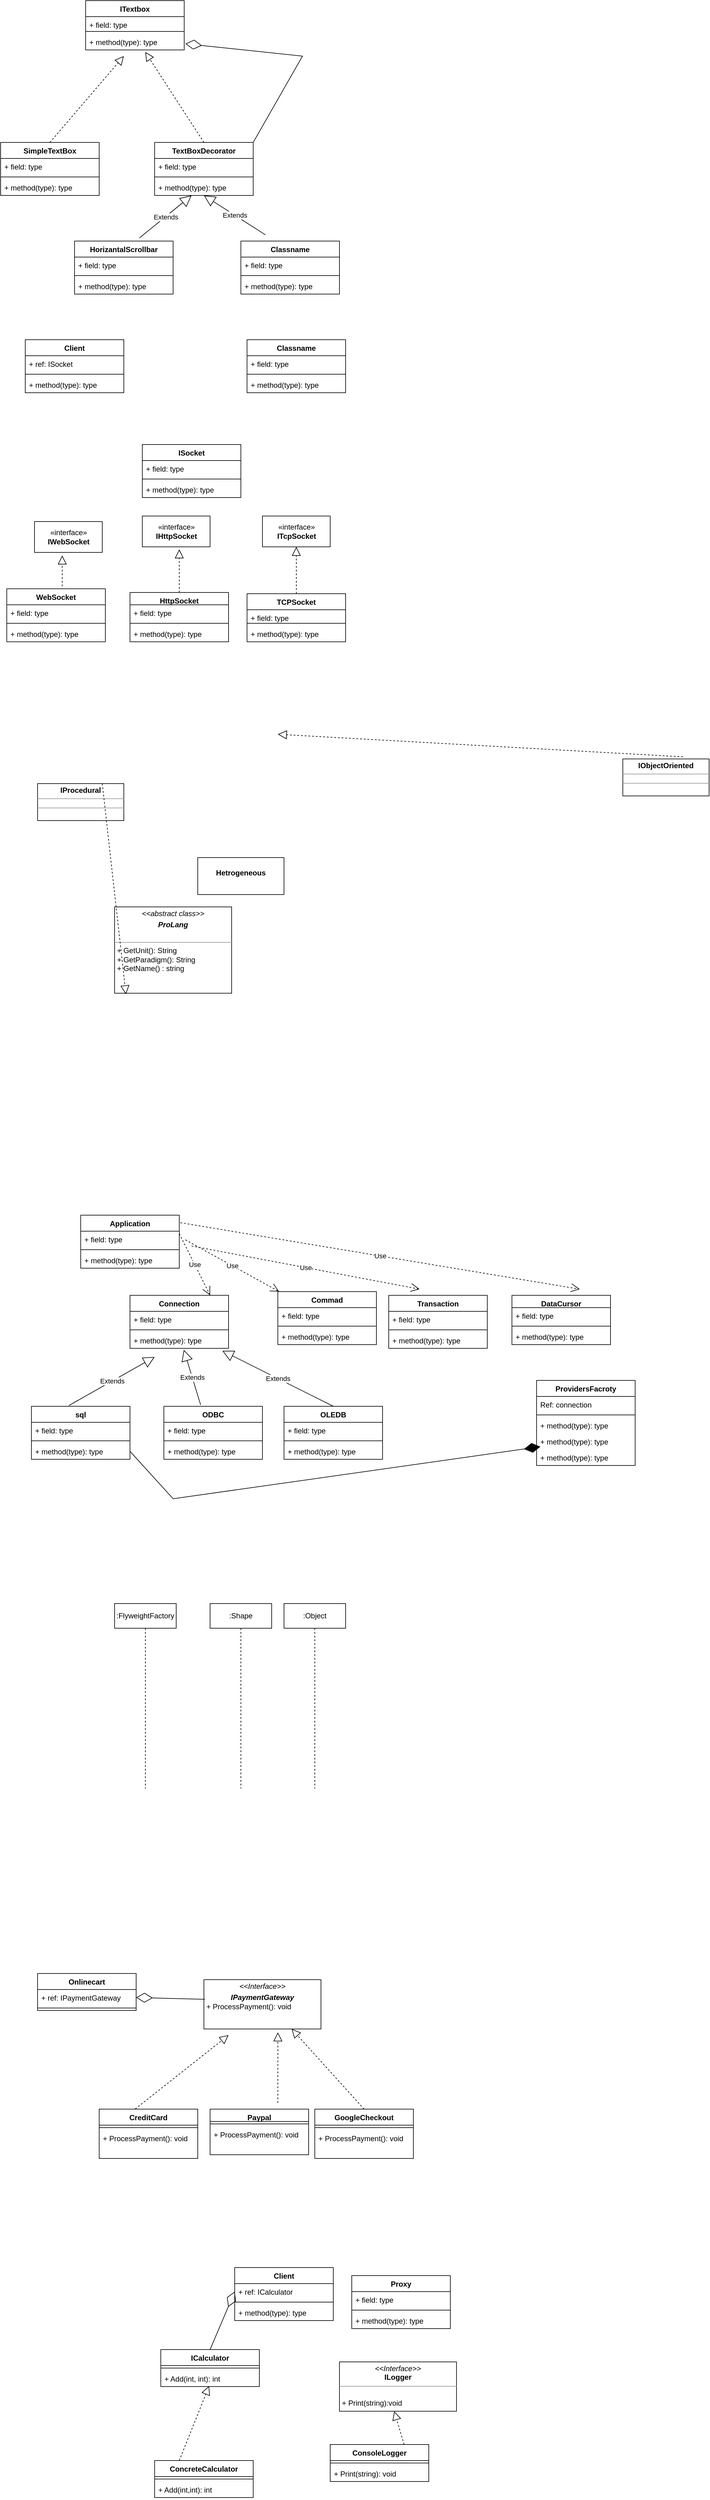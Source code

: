 <mxfile version="20.6.0" type="device"><diagram id="xkDEF09a14hrwTYJQkfm" name="Page-1"><mxGraphModel dx="1038" dy="547" grid="1" gridSize="10" guides="1" tooltips="1" connect="1" arrows="1" fold="1" page="1" pageScale="1" pageWidth="850" pageHeight="1100" math="0" shadow="0"><root><mxCell id="0"/><mxCell id="1" parent="0"/><mxCell id="dnserr8XST0ayLBhp-NQ-5" value="ITextbox&#10;" style="swimlane;fontStyle=1;align=center;verticalAlign=top;childLayout=stackLayout;horizontal=1;startSize=26;horizontalStack=0;resizeParent=1;resizeParentMax=0;resizeLast=0;collapsible=1;marginBottom=0;" parent="1" vertex="1"><mxGeometry x="278" y="130" width="160" height="80" as="geometry"/></mxCell><mxCell id="dnserr8XST0ayLBhp-NQ-6" value="+ field: type" style="text;strokeColor=none;fillColor=none;align=left;verticalAlign=top;spacingLeft=4;spacingRight=4;overflow=hidden;rotatable=0;points=[[0,0.5],[1,0.5]];portConstraint=eastwest;" parent="dnserr8XST0ayLBhp-NQ-5" vertex="1"><mxGeometry y="26" width="160" height="20" as="geometry"/></mxCell><mxCell id="dnserr8XST0ayLBhp-NQ-7" value="" style="line;strokeWidth=1;fillColor=none;align=left;verticalAlign=middle;spacingTop=-1;spacingLeft=3;spacingRight=3;rotatable=0;labelPosition=right;points=[];portConstraint=eastwest;strokeColor=inherit;" parent="dnserr8XST0ayLBhp-NQ-5" vertex="1"><mxGeometry y="46" width="160" height="8" as="geometry"/></mxCell><mxCell id="dnserr8XST0ayLBhp-NQ-8" value="+ method(type): type" style="text;strokeColor=none;fillColor=none;align=left;verticalAlign=top;spacingLeft=4;spacingRight=4;overflow=hidden;rotatable=0;points=[[0,0.5],[1,0.5]];portConstraint=eastwest;" parent="dnserr8XST0ayLBhp-NQ-5" vertex="1"><mxGeometry y="54" width="160" height="26" as="geometry"/></mxCell><mxCell id="dnserr8XST0ayLBhp-NQ-10" value="SimpleTextBox" style="swimlane;fontStyle=1;align=center;verticalAlign=top;childLayout=stackLayout;horizontal=1;startSize=26;horizontalStack=0;resizeParent=1;resizeParentMax=0;resizeLast=0;collapsible=1;marginBottom=0;" parent="1" vertex="1"><mxGeometry x="140" y="360" width="160" height="86" as="geometry"/></mxCell><mxCell id="dnserr8XST0ayLBhp-NQ-11" value="+ field: type" style="text;strokeColor=none;fillColor=none;align=left;verticalAlign=top;spacingLeft=4;spacingRight=4;overflow=hidden;rotatable=0;points=[[0,0.5],[1,0.5]];portConstraint=eastwest;" parent="dnserr8XST0ayLBhp-NQ-10" vertex="1"><mxGeometry y="26" width="160" height="26" as="geometry"/></mxCell><mxCell id="dnserr8XST0ayLBhp-NQ-12" value="" style="line;strokeWidth=1;fillColor=none;align=left;verticalAlign=middle;spacingTop=-1;spacingLeft=3;spacingRight=3;rotatable=0;labelPosition=right;points=[];portConstraint=eastwest;strokeColor=inherit;" parent="dnserr8XST0ayLBhp-NQ-10" vertex="1"><mxGeometry y="52" width="160" height="8" as="geometry"/></mxCell><mxCell id="dnserr8XST0ayLBhp-NQ-13" value="+ method(type): type" style="text;strokeColor=none;fillColor=none;align=left;verticalAlign=top;spacingLeft=4;spacingRight=4;overflow=hidden;rotatable=0;points=[[0,0.5],[1,0.5]];portConstraint=eastwest;" parent="dnserr8XST0ayLBhp-NQ-10" vertex="1"><mxGeometry y="60" width="160" height="26" as="geometry"/></mxCell><mxCell id="dnserr8XST0ayLBhp-NQ-15" value="TextBoxDecorator" style="swimlane;fontStyle=1;align=center;verticalAlign=top;childLayout=stackLayout;horizontal=1;startSize=26;horizontalStack=0;resizeParent=1;resizeParentMax=0;resizeLast=0;collapsible=1;marginBottom=0;" parent="1" vertex="1"><mxGeometry x="390" y="360" width="160" height="86" as="geometry"/></mxCell><mxCell id="dnserr8XST0ayLBhp-NQ-16" value="+ field: type" style="text;strokeColor=none;fillColor=none;align=left;verticalAlign=top;spacingLeft=4;spacingRight=4;overflow=hidden;rotatable=0;points=[[0,0.5],[1,0.5]];portConstraint=eastwest;" parent="dnserr8XST0ayLBhp-NQ-15" vertex="1"><mxGeometry y="26" width="160" height="26" as="geometry"/></mxCell><mxCell id="dnserr8XST0ayLBhp-NQ-17" value="" style="line;strokeWidth=1;fillColor=none;align=left;verticalAlign=middle;spacingTop=-1;spacingLeft=3;spacingRight=3;rotatable=0;labelPosition=right;points=[];portConstraint=eastwest;strokeColor=inherit;" parent="dnserr8XST0ayLBhp-NQ-15" vertex="1"><mxGeometry y="52" width="160" height="8" as="geometry"/></mxCell><mxCell id="dnserr8XST0ayLBhp-NQ-18" value="+ method(type): type" style="text;strokeColor=none;fillColor=none;align=left;verticalAlign=top;spacingLeft=4;spacingRight=4;overflow=hidden;rotatable=0;points=[[0,0.5],[1,0.5]];portConstraint=eastwest;" parent="dnserr8XST0ayLBhp-NQ-15" vertex="1"><mxGeometry y="60" width="160" height="26" as="geometry"/></mxCell><mxCell id="dnserr8XST0ayLBhp-NQ-37" value="Extends" style="endArrow=block;endSize=16;endFill=0;html=1;rounded=0;exitX=0.658;exitY=-0.058;exitDx=0;exitDy=0;exitPerimeter=0;" parent="dnserr8XST0ayLBhp-NQ-15" source="dnserr8XST0ayLBhp-NQ-23" edge="1"><mxGeometry width="160" relative="1" as="geometry"><mxPoint x="-80" y="216" as="sourcePoint"/><mxPoint x="60" y="86" as="targetPoint"/></mxGeometry></mxCell><mxCell id="dnserr8XST0ayLBhp-NQ-19" value="Classname" style="swimlane;fontStyle=1;align=center;verticalAlign=top;childLayout=stackLayout;horizontal=1;startSize=26;horizontalStack=0;resizeParent=1;resizeParentMax=0;resizeLast=0;collapsible=1;marginBottom=0;" parent="1" vertex="1"><mxGeometry x="530" y="520" width="160" height="86" as="geometry"/></mxCell><mxCell id="dnserr8XST0ayLBhp-NQ-20" value="+ field: type" style="text;strokeColor=none;fillColor=none;align=left;verticalAlign=top;spacingLeft=4;spacingRight=4;overflow=hidden;rotatable=0;points=[[0,0.5],[1,0.5]];portConstraint=eastwest;" parent="dnserr8XST0ayLBhp-NQ-19" vertex="1"><mxGeometry y="26" width="160" height="26" as="geometry"/></mxCell><mxCell id="dnserr8XST0ayLBhp-NQ-21" value="" style="line;strokeWidth=1;fillColor=none;align=left;verticalAlign=middle;spacingTop=-1;spacingLeft=3;spacingRight=3;rotatable=0;labelPosition=right;points=[];portConstraint=eastwest;strokeColor=inherit;" parent="dnserr8XST0ayLBhp-NQ-19" vertex="1"><mxGeometry y="52" width="160" height="8" as="geometry"/></mxCell><mxCell id="dnserr8XST0ayLBhp-NQ-22" value="+ method(type): type" style="text;strokeColor=none;fillColor=none;align=left;verticalAlign=top;spacingLeft=4;spacingRight=4;overflow=hidden;rotatable=0;points=[[0,0.5],[1,0.5]];portConstraint=eastwest;" parent="dnserr8XST0ayLBhp-NQ-19" vertex="1"><mxGeometry y="60" width="160" height="26" as="geometry"/></mxCell><mxCell id="dnserr8XST0ayLBhp-NQ-23" value="HorizantalScrollbar" style="swimlane;fontStyle=1;align=center;verticalAlign=top;childLayout=stackLayout;horizontal=1;startSize=26;horizontalStack=0;resizeParent=1;resizeParentMax=0;resizeLast=0;collapsible=1;marginBottom=0;" parent="1" vertex="1"><mxGeometry x="260" y="520" width="160" height="86" as="geometry"/></mxCell><mxCell id="dnserr8XST0ayLBhp-NQ-24" value="+ field: type" style="text;strokeColor=none;fillColor=none;align=left;verticalAlign=top;spacingLeft=4;spacingRight=4;overflow=hidden;rotatable=0;points=[[0,0.5],[1,0.5]];portConstraint=eastwest;" parent="dnserr8XST0ayLBhp-NQ-23" vertex="1"><mxGeometry y="26" width="160" height="26" as="geometry"/></mxCell><mxCell id="dnserr8XST0ayLBhp-NQ-25" value="" style="line;strokeWidth=1;fillColor=none;align=left;verticalAlign=middle;spacingTop=-1;spacingLeft=3;spacingRight=3;rotatable=0;labelPosition=right;points=[];portConstraint=eastwest;strokeColor=inherit;" parent="dnserr8XST0ayLBhp-NQ-23" vertex="1"><mxGeometry y="52" width="160" height="8" as="geometry"/></mxCell><mxCell id="dnserr8XST0ayLBhp-NQ-26" value="+ method(type): type" style="text;strokeColor=none;fillColor=none;align=left;verticalAlign=top;spacingLeft=4;spacingRight=4;overflow=hidden;rotatable=0;points=[[0,0.5],[1,0.5]];portConstraint=eastwest;" parent="dnserr8XST0ayLBhp-NQ-23" vertex="1"><mxGeometry y="60" width="160" height="26" as="geometry"/></mxCell><mxCell id="dnserr8XST0ayLBhp-NQ-28" value="" style="endArrow=block;dashed=1;endFill=0;endSize=12;html=1;rounded=0;exitX=0.5;exitY=0;exitDx=0;exitDy=0;" parent="1" source="dnserr8XST0ayLBhp-NQ-10" edge="1"><mxGeometry width="160" relative="1" as="geometry"><mxPoint x="340" y="290" as="sourcePoint"/><mxPoint x="340" y="220" as="targetPoint"/></mxGeometry></mxCell><mxCell id="dnserr8XST0ayLBhp-NQ-33" value="" style="endArrow=block;dashed=1;endFill=0;endSize=12;html=1;rounded=0;exitX=0.5;exitY=0;exitDx=0;exitDy=0;entryX=0.605;entryY=1.131;entryDx=0;entryDy=0;entryPerimeter=0;" parent="1" source="dnserr8XST0ayLBhp-NQ-15" target="dnserr8XST0ayLBhp-NQ-8" edge="1"><mxGeometry width="160" relative="1" as="geometry"><mxPoint x="290" y="250" as="sourcePoint"/><mxPoint x="450" y="250" as="targetPoint"/></mxGeometry></mxCell><mxCell id="dnserr8XST0ayLBhp-NQ-34" value="" style="endArrow=diamondThin;endFill=0;endSize=24;html=1;rounded=0;exitX=1;exitY=0;exitDx=0;exitDy=0;" parent="1" source="dnserr8XST0ayLBhp-NQ-15" edge="1"><mxGeometry width="160" relative="1" as="geometry"><mxPoint x="640" y="340" as="sourcePoint"/><mxPoint x="440" y="200" as="targetPoint"/><Array as="points"><mxPoint x="630" y="220"/></Array></mxGeometry></mxCell><mxCell id="dnserr8XST0ayLBhp-NQ-38" value="Extends" style="endArrow=block;endSize=16;endFill=0;html=1;rounded=0;" parent="1" edge="1"><mxGeometry width="160" relative="1" as="geometry"><mxPoint x="570" y="510" as="sourcePoint"/><mxPoint x="470" y="446" as="targetPoint"/></mxGeometry></mxCell><mxCell id="2DL9OCLmrc2T_gxP6NER-3" value="&lt;p style=&quot;margin:0px;margin-top:4px;text-align:center;&quot;&gt;&lt;i&gt;&amp;lt;&amp;lt;abstract class&amp;gt;&amp;gt;&lt;/i&gt;&lt;/p&gt;&lt;p style=&quot;margin:0px;margin-top:4px;text-align:center;&quot;&gt;&lt;i&gt;&lt;b&gt;ProLang&lt;/b&gt;&lt;/i&gt;&lt;br&gt;&lt;/p&gt;&lt;p style=&quot;margin:0px;margin-left:4px;&quot;&gt;&lt;br&gt;&lt;/p&gt;&lt;hr size=&quot;1&quot;&gt;&lt;p style=&quot;margin:0px;margin-left:4px;&quot;&gt;+ GetUnit(): String&lt;br&gt;+ GetParadigm(): String&lt;/p&gt;&lt;p style=&quot;margin:0px;margin-left:4px;&quot;&gt;+ GetName() : string&lt;/p&gt;" style="verticalAlign=top;align=left;overflow=fill;fontSize=12;fontFamily=Helvetica;html=1;" parent="1" vertex="1"><mxGeometry x="325" y="1600" width="190" height="140" as="geometry"/></mxCell><mxCell id="2DL9OCLmrc2T_gxP6NER-6" value="&lt;p style=&quot;margin:0px;margin-top:4px;text-align:center;&quot;&gt;&lt;b&gt;IProcedural&lt;/b&gt;&lt;/p&gt;&lt;hr size=&quot;1&quot;&gt;&lt;div style=&quot;height:2px;&quot;&gt;&lt;/div&gt;&lt;hr size=&quot;1&quot;&gt;&lt;div style=&quot;height:2px;&quot;&gt;&lt;/div&gt;" style="verticalAlign=top;align=left;overflow=fill;fontSize=12;fontFamily=Helvetica;html=1;" parent="1" vertex="1"><mxGeometry x="200" y="1400" width="140" height="60" as="geometry"/></mxCell><mxCell id="2DL9OCLmrc2T_gxP6NER-8" value="&lt;p style=&quot;margin:0px;margin-top:4px;text-align:center;&quot;&gt;&lt;b&gt;IObjectOriented&lt;/b&gt;&lt;/p&gt;&lt;hr size=&quot;1&quot;&gt;&lt;div style=&quot;height:2px;&quot;&gt;&lt;/div&gt;&lt;hr size=&quot;1&quot;&gt;&lt;div style=&quot;height:2px;&quot;&gt;&lt;/div&gt;" style="verticalAlign=top;align=left;overflow=fill;fontSize=12;fontFamily=Helvetica;html=1;" parent="1" vertex="1"><mxGeometry x="1150" y="1360" width="140" height="60" as="geometry"/></mxCell><mxCell id="2DL9OCLmrc2T_gxP6NER-9" value="" style="endArrow=block;dashed=1;endFill=0;endSize=12;html=1;rounded=0;exitX=0.75;exitY=0;exitDx=0;exitDy=0;entryX=0.097;entryY=1.013;entryDx=0;entryDy=0;entryPerimeter=0;" parent="1" source="2DL9OCLmrc2T_gxP6NER-6" target="2DL9OCLmrc2T_gxP6NER-3" edge="1"><mxGeometry width="160" relative="1" as="geometry"><mxPoint x="560" y="1280" as="sourcePoint"/><mxPoint x="640" y="1320" as="targetPoint"/></mxGeometry></mxCell><mxCell id="2DL9OCLmrc2T_gxP6NER-10" value="" style="endArrow=block;dashed=1;endFill=0;endSize=12;html=1;rounded=0;exitX=0.697;exitY=-0.057;exitDx=0;exitDy=0;exitPerimeter=0;" parent="1" source="2DL9OCLmrc2T_gxP6NER-8" edge="1"><mxGeometry width="160" relative="1" as="geometry"><mxPoint x="560" y="1280" as="sourcePoint"/><mxPoint x="590" y="1320" as="targetPoint"/></mxGeometry></mxCell><mxCell id="2DL9OCLmrc2T_gxP6NER-11" value="&lt;p style=&quot;margin:0px;margin-top:4px;text-align:center;&quot;&gt;&lt;br&gt;&lt;b&gt;Hetrogeneous&lt;/b&gt;&lt;/p&gt;" style="verticalAlign=top;align=left;overflow=fill;fontSize=12;fontFamily=Helvetica;html=1;" parent="1" vertex="1"><mxGeometry x="460" y="1520" width="140" height="60" as="geometry"/></mxCell><mxCell id="ERqQpoziFDT5J28QWAHF-1" value="Client" style="swimlane;fontStyle=1;align=center;verticalAlign=top;childLayout=stackLayout;horizontal=1;startSize=26;horizontalStack=0;resizeParent=1;resizeParentMax=0;resizeLast=0;collapsible=1;marginBottom=0;" parent="1" vertex="1"><mxGeometry x="180" y="680" width="160" height="86" as="geometry"/></mxCell><mxCell id="ERqQpoziFDT5J28QWAHF-2" value="+ ref: ISocket" style="text;strokeColor=none;fillColor=none;align=left;verticalAlign=top;spacingLeft=4;spacingRight=4;overflow=hidden;rotatable=0;points=[[0,0.5],[1,0.5]];portConstraint=eastwest;" parent="ERqQpoziFDT5J28QWAHF-1" vertex="1"><mxGeometry y="26" width="160" height="26" as="geometry"/></mxCell><mxCell id="ERqQpoziFDT5J28QWAHF-3" value="" style="line;strokeWidth=1;fillColor=none;align=left;verticalAlign=middle;spacingTop=-1;spacingLeft=3;spacingRight=3;rotatable=0;labelPosition=right;points=[];portConstraint=eastwest;strokeColor=inherit;" parent="ERqQpoziFDT5J28QWAHF-1" vertex="1"><mxGeometry y="52" width="160" height="8" as="geometry"/></mxCell><mxCell id="ERqQpoziFDT5J28QWAHF-4" value="+ method(type): type" style="text;strokeColor=none;fillColor=none;align=left;verticalAlign=top;spacingLeft=4;spacingRight=4;overflow=hidden;rotatable=0;points=[[0,0.5],[1,0.5]];portConstraint=eastwest;" parent="ERqQpoziFDT5J28QWAHF-1" vertex="1"><mxGeometry y="60" width="160" height="26" as="geometry"/></mxCell><mxCell id="ERqQpoziFDT5J28QWAHF-5" value="WebSocket" style="swimlane;fontStyle=1;align=center;verticalAlign=top;childLayout=stackLayout;horizontal=1;startSize=26;horizontalStack=0;resizeParent=1;resizeParentMax=0;resizeLast=0;collapsible=1;marginBottom=0;" parent="1" vertex="1"><mxGeometry x="150" y="1084" width="160" height="86" as="geometry"/></mxCell><mxCell id="ERqQpoziFDT5J28QWAHF-6" value="+ field: type" style="text;strokeColor=none;fillColor=none;align=left;verticalAlign=top;spacingLeft=4;spacingRight=4;overflow=hidden;rotatable=0;points=[[0,0.5],[1,0.5]];portConstraint=eastwest;" parent="ERqQpoziFDT5J28QWAHF-5" vertex="1"><mxGeometry y="26" width="160" height="26" as="geometry"/></mxCell><mxCell id="ERqQpoziFDT5J28QWAHF-7" value="" style="line;strokeWidth=1;fillColor=none;align=left;verticalAlign=middle;spacingTop=-1;spacingLeft=3;spacingRight=3;rotatable=0;labelPosition=right;points=[];portConstraint=eastwest;strokeColor=inherit;" parent="ERqQpoziFDT5J28QWAHF-5" vertex="1"><mxGeometry y="52" width="160" height="8" as="geometry"/></mxCell><mxCell id="ERqQpoziFDT5J28QWAHF-8" value="+ method(type): type" style="text;strokeColor=none;fillColor=none;align=left;verticalAlign=top;spacingLeft=4;spacingRight=4;overflow=hidden;rotatable=0;points=[[0,0.5],[1,0.5]];portConstraint=eastwest;" parent="ERqQpoziFDT5J28QWAHF-5" vertex="1"><mxGeometry y="60" width="160" height="26" as="geometry"/></mxCell><mxCell id="ERqQpoziFDT5J28QWAHF-9" value="ISocket" style="swimlane;fontStyle=1;align=center;verticalAlign=top;childLayout=stackLayout;horizontal=1;startSize=26;horizontalStack=0;resizeParent=1;resizeParentMax=0;resizeLast=0;collapsible=1;marginBottom=0;" parent="1" vertex="1"><mxGeometry x="370" y="850" width="160" height="86" as="geometry"/></mxCell><mxCell id="ERqQpoziFDT5J28QWAHF-10" value="+ field: type" style="text;strokeColor=none;fillColor=none;align=left;verticalAlign=top;spacingLeft=4;spacingRight=4;overflow=hidden;rotatable=0;points=[[0,0.5],[1,0.5]];portConstraint=eastwest;" parent="ERqQpoziFDT5J28QWAHF-9" vertex="1"><mxGeometry y="26" width="160" height="26" as="geometry"/></mxCell><mxCell id="ERqQpoziFDT5J28QWAHF-11" value="" style="line;strokeWidth=1;fillColor=none;align=left;verticalAlign=middle;spacingTop=-1;spacingLeft=3;spacingRight=3;rotatable=0;labelPosition=right;points=[];portConstraint=eastwest;strokeColor=inherit;" parent="ERqQpoziFDT5J28QWAHF-9" vertex="1"><mxGeometry y="52" width="160" height="8" as="geometry"/></mxCell><mxCell id="ERqQpoziFDT5J28QWAHF-12" value="+ method(type): type" style="text;strokeColor=none;fillColor=none;align=left;verticalAlign=top;spacingLeft=4;spacingRight=4;overflow=hidden;rotatable=0;points=[[0,0.5],[1,0.5]];portConstraint=eastwest;" parent="ERqQpoziFDT5J28QWAHF-9" vertex="1"><mxGeometry y="60" width="160" height="26" as="geometry"/></mxCell><mxCell id="ERqQpoziFDT5J28QWAHF-13" value="HttpSocket" style="swimlane;fontStyle=1;align=center;verticalAlign=top;childLayout=stackLayout;horizontal=1;startSize=20;horizontalStack=0;resizeParent=1;resizeParentMax=0;resizeLast=0;collapsible=1;marginBottom=0;" parent="1" vertex="1"><mxGeometry x="350" y="1090" width="160" height="80" as="geometry"/></mxCell><mxCell id="ERqQpoziFDT5J28QWAHF-14" value="+ field: type" style="text;strokeColor=none;fillColor=none;align=left;verticalAlign=top;spacingLeft=4;spacingRight=4;overflow=hidden;rotatable=0;points=[[0,0.5],[1,0.5]];portConstraint=eastwest;" parent="ERqQpoziFDT5J28QWAHF-13" vertex="1"><mxGeometry y="20" width="160" height="26" as="geometry"/></mxCell><mxCell id="ERqQpoziFDT5J28QWAHF-15" value="" style="line;strokeWidth=1;fillColor=none;align=left;verticalAlign=middle;spacingTop=-1;spacingLeft=3;spacingRight=3;rotatable=0;labelPosition=right;points=[];portConstraint=eastwest;strokeColor=inherit;" parent="ERqQpoziFDT5J28QWAHF-13" vertex="1"><mxGeometry y="46" width="160" height="8" as="geometry"/></mxCell><mxCell id="ERqQpoziFDT5J28QWAHF-16" value="+ method(type): type" style="text;strokeColor=none;fillColor=none;align=left;verticalAlign=top;spacingLeft=4;spacingRight=4;overflow=hidden;rotatable=0;points=[[0,0.5],[1,0.5]];portConstraint=eastwest;" parent="ERqQpoziFDT5J28QWAHF-13" vertex="1"><mxGeometry y="54" width="160" height="26" as="geometry"/></mxCell><mxCell id="ERqQpoziFDT5J28QWAHF-17" value="TCPSocket" style="swimlane;fontStyle=1;align=center;verticalAlign=top;childLayout=stackLayout;horizontal=1;startSize=26;horizontalStack=0;resizeParent=1;resizeParentMax=0;resizeLast=0;collapsible=1;marginBottom=0;" parent="1" vertex="1"><mxGeometry x="540" y="1092" width="160" height="78" as="geometry"/></mxCell><mxCell id="ERqQpoziFDT5J28QWAHF-18" value="+ field: type" style="text;strokeColor=none;fillColor=none;align=left;verticalAlign=top;spacingLeft=4;spacingRight=4;overflow=hidden;rotatable=0;points=[[0,0.5],[1,0.5]];portConstraint=eastwest;" parent="ERqQpoziFDT5J28QWAHF-17" vertex="1"><mxGeometry y="26" width="160" height="18" as="geometry"/></mxCell><mxCell id="ERqQpoziFDT5J28QWAHF-19" value="" style="line;strokeWidth=1;fillColor=none;align=left;verticalAlign=middle;spacingTop=-1;spacingLeft=3;spacingRight=3;rotatable=0;labelPosition=right;points=[];portConstraint=eastwest;strokeColor=inherit;" parent="ERqQpoziFDT5J28QWAHF-17" vertex="1"><mxGeometry y="44" width="160" height="8" as="geometry"/></mxCell><mxCell id="ERqQpoziFDT5J28QWAHF-20" value="+ method(type): type" style="text;strokeColor=none;fillColor=none;align=left;verticalAlign=top;spacingLeft=4;spacingRight=4;overflow=hidden;rotatable=0;points=[[0,0.5],[1,0.5]];portConstraint=eastwest;" parent="ERqQpoziFDT5J28QWAHF-17" vertex="1"><mxGeometry y="52" width="160" height="26" as="geometry"/></mxCell><mxCell id="ERqQpoziFDT5J28QWAHF-27" value="" style="endArrow=block;dashed=1;endFill=0;endSize=12;html=1;rounded=0;exitX=0.5;exitY=0;exitDx=0;exitDy=0;" parent="1" source="ERqQpoziFDT5J28QWAHF-13" edge="1"><mxGeometry width="160" relative="1" as="geometry"><mxPoint x="230" y="1090.0" as="sourcePoint"/><mxPoint x="430" y="1020" as="targetPoint"/></mxGeometry></mxCell><mxCell id="ERqQpoziFDT5J28QWAHF-28" value="" style="endArrow=block;dashed=1;endFill=0;endSize=12;html=1;rounded=0;exitX=0.5;exitY=0;exitDx=0;exitDy=0;" parent="1" source="ERqQpoziFDT5J28QWAHF-17" target="ERqQpoziFDT5J28QWAHF-38" edge="1"><mxGeometry width="160" relative="1" as="geometry"><mxPoint x="240" y="1100.0" as="sourcePoint"/><mxPoint x="330" y="1030" as="targetPoint"/><Array as="points"/></mxGeometry></mxCell><mxCell id="ERqQpoziFDT5J28QWAHF-31" value="Classname" style="swimlane;fontStyle=1;align=center;verticalAlign=top;childLayout=stackLayout;horizontal=1;startSize=26;horizontalStack=0;resizeParent=1;resizeParentMax=0;resizeLast=0;collapsible=1;marginBottom=0;" parent="1" vertex="1"><mxGeometry x="540" y="680" width="160" height="86" as="geometry"/></mxCell><mxCell id="ERqQpoziFDT5J28QWAHF-32" value="+ field: type" style="text;strokeColor=none;fillColor=none;align=left;verticalAlign=top;spacingLeft=4;spacingRight=4;overflow=hidden;rotatable=0;points=[[0,0.5],[1,0.5]];portConstraint=eastwest;" parent="ERqQpoziFDT5J28QWAHF-31" vertex="1"><mxGeometry y="26" width="160" height="26" as="geometry"/></mxCell><mxCell id="ERqQpoziFDT5J28QWAHF-33" value="" style="line;strokeWidth=1;fillColor=none;align=left;verticalAlign=middle;spacingTop=-1;spacingLeft=3;spacingRight=3;rotatable=0;labelPosition=right;points=[];portConstraint=eastwest;strokeColor=inherit;" parent="ERqQpoziFDT5J28QWAHF-31" vertex="1"><mxGeometry y="52" width="160" height="8" as="geometry"/></mxCell><mxCell id="ERqQpoziFDT5J28QWAHF-34" value="+ method(type): type" style="text;strokeColor=none;fillColor=none;align=left;verticalAlign=top;spacingLeft=4;spacingRight=4;overflow=hidden;rotatable=0;points=[[0,0.5],[1,0.5]];portConstraint=eastwest;" parent="ERqQpoziFDT5J28QWAHF-31" vertex="1"><mxGeometry y="60" width="160" height="26" as="geometry"/></mxCell><mxCell id="ERqQpoziFDT5J28QWAHF-35" value="«interface»&lt;br&gt;&lt;b&gt;IWebSocket&lt;/b&gt;" style="html=1;" parent="1" vertex="1"><mxGeometry x="195" y="975.0" width="110" height="50" as="geometry"/></mxCell><mxCell id="ERqQpoziFDT5J28QWAHF-36" value="" style="endArrow=block;dashed=1;endFill=0;endSize=12;html=1;rounded=0;" parent="1" edge="1"><mxGeometry width="160" relative="1" as="geometry"><mxPoint x="240" y="1080" as="sourcePoint"/><mxPoint x="240" y="1030" as="targetPoint"/></mxGeometry></mxCell><mxCell id="ERqQpoziFDT5J28QWAHF-37" value="«interface»&lt;br&gt;&lt;b&gt;IHttpSocket&lt;/b&gt;" style="html=1;" parent="1" vertex="1"><mxGeometry x="370" y="966" width="110" height="50" as="geometry"/></mxCell><mxCell id="ERqQpoziFDT5J28QWAHF-38" value="«interface»&lt;br&gt;&lt;b&gt;ITcpSocket&lt;/b&gt;" style="html=1;" parent="1" vertex="1"><mxGeometry x="565" y="966" width="110" height="50" as="geometry"/></mxCell><mxCell id="ERqQpoziFDT5J28QWAHF-42" value="Application" style="swimlane;fontStyle=1;align=center;verticalAlign=top;childLayout=stackLayout;horizontal=1;startSize=26;horizontalStack=0;resizeParent=1;resizeParentMax=0;resizeLast=0;collapsible=1;marginBottom=0;" parent="1" vertex="1"><mxGeometry x="270" y="2100" width="160" height="86" as="geometry"/></mxCell><mxCell id="ERqQpoziFDT5J28QWAHF-43" value="+ field: type" style="text;strokeColor=none;fillColor=none;align=left;verticalAlign=top;spacingLeft=4;spacingRight=4;overflow=hidden;rotatable=0;points=[[0,0.5],[1,0.5]];portConstraint=eastwest;" parent="ERqQpoziFDT5J28QWAHF-42" vertex="1"><mxGeometry y="26" width="160" height="26" as="geometry"/></mxCell><mxCell id="ERqQpoziFDT5J28QWAHF-44" value="" style="line;strokeWidth=1;fillColor=none;align=left;verticalAlign=middle;spacingTop=-1;spacingLeft=3;spacingRight=3;rotatable=0;labelPosition=right;points=[];portConstraint=eastwest;strokeColor=inherit;" parent="ERqQpoziFDT5J28QWAHF-42" vertex="1"><mxGeometry y="52" width="160" height="8" as="geometry"/></mxCell><mxCell id="ERqQpoziFDT5J28QWAHF-45" value="+ method(type): type" style="text;strokeColor=none;fillColor=none;align=left;verticalAlign=top;spacingLeft=4;spacingRight=4;overflow=hidden;rotatable=0;points=[[0,0.5],[1,0.5]];portConstraint=eastwest;" parent="ERqQpoziFDT5J28QWAHF-42" vertex="1"><mxGeometry y="60" width="160" height="26" as="geometry"/></mxCell><mxCell id="ERqQpoziFDT5J28QWAHF-46" value="sql" style="swimlane;fontStyle=1;align=center;verticalAlign=top;childLayout=stackLayout;horizontal=1;startSize=26;horizontalStack=0;resizeParent=1;resizeParentMax=0;resizeLast=0;collapsible=1;marginBottom=0;" parent="1" vertex="1"><mxGeometry x="190" y="2410" width="160" height="86" as="geometry"/></mxCell><mxCell id="ERqQpoziFDT5J28QWAHF-47" value="+ field: type" style="text;strokeColor=none;fillColor=none;align=left;verticalAlign=top;spacingLeft=4;spacingRight=4;overflow=hidden;rotatable=0;points=[[0,0.5],[1,0.5]];portConstraint=eastwest;" parent="ERqQpoziFDT5J28QWAHF-46" vertex="1"><mxGeometry y="26" width="160" height="26" as="geometry"/></mxCell><mxCell id="ERqQpoziFDT5J28QWAHF-48" value="" style="line;strokeWidth=1;fillColor=none;align=left;verticalAlign=middle;spacingTop=-1;spacingLeft=3;spacingRight=3;rotatable=0;labelPosition=right;points=[];portConstraint=eastwest;strokeColor=inherit;" parent="ERqQpoziFDT5J28QWAHF-46" vertex="1"><mxGeometry y="52" width="160" height="8" as="geometry"/></mxCell><mxCell id="ERqQpoziFDT5J28QWAHF-49" value="+ method(type): type" style="text;strokeColor=none;fillColor=none;align=left;verticalAlign=top;spacingLeft=4;spacingRight=4;overflow=hidden;rotatable=0;points=[[0,0.5],[1,0.5]];portConstraint=eastwest;" parent="ERqQpoziFDT5J28QWAHF-46" vertex="1"><mxGeometry y="60" width="160" height="26" as="geometry"/></mxCell><mxCell id="ERqQpoziFDT5J28QWAHF-50" value="ODBC" style="swimlane;fontStyle=1;align=center;verticalAlign=top;childLayout=stackLayout;horizontal=1;startSize=26;horizontalStack=0;resizeParent=1;resizeParentMax=0;resizeLast=0;collapsible=1;marginBottom=0;" parent="1" vertex="1"><mxGeometry x="405" y="2410" width="160" height="86" as="geometry"/></mxCell><mxCell id="ERqQpoziFDT5J28QWAHF-51" value="+ field: type" style="text;strokeColor=none;fillColor=none;align=left;verticalAlign=top;spacingLeft=4;spacingRight=4;overflow=hidden;rotatable=0;points=[[0,0.5],[1,0.5]];portConstraint=eastwest;" parent="ERqQpoziFDT5J28QWAHF-50" vertex="1"><mxGeometry y="26" width="160" height="26" as="geometry"/></mxCell><mxCell id="ERqQpoziFDT5J28QWAHF-52" value="" style="line;strokeWidth=1;fillColor=none;align=left;verticalAlign=middle;spacingTop=-1;spacingLeft=3;spacingRight=3;rotatable=0;labelPosition=right;points=[];portConstraint=eastwest;strokeColor=inherit;" parent="ERqQpoziFDT5J28QWAHF-50" vertex="1"><mxGeometry y="52" width="160" height="8" as="geometry"/></mxCell><mxCell id="ERqQpoziFDT5J28QWAHF-53" value="+ method(type): type" style="text;strokeColor=none;fillColor=none;align=left;verticalAlign=top;spacingLeft=4;spacingRight=4;overflow=hidden;rotatable=0;points=[[0,0.5],[1,0.5]];portConstraint=eastwest;" parent="ERqQpoziFDT5J28QWAHF-50" vertex="1"><mxGeometry y="60" width="160" height="26" as="geometry"/></mxCell><mxCell id="ERqQpoziFDT5J28QWAHF-54" value="OLEDB" style="swimlane;fontStyle=1;align=center;verticalAlign=top;childLayout=stackLayout;horizontal=1;startSize=26;horizontalStack=0;resizeParent=1;resizeParentMax=0;resizeLast=0;collapsible=1;marginBottom=0;" parent="1" vertex="1"><mxGeometry x="600" y="2410" width="160" height="86" as="geometry"/></mxCell><mxCell id="ERqQpoziFDT5J28QWAHF-55" value="+ field: type" style="text;strokeColor=none;fillColor=none;align=left;verticalAlign=top;spacingLeft=4;spacingRight=4;overflow=hidden;rotatable=0;points=[[0,0.5],[1,0.5]];portConstraint=eastwest;" parent="ERqQpoziFDT5J28QWAHF-54" vertex="1"><mxGeometry y="26" width="160" height="26" as="geometry"/></mxCell><mxCell id="ERqQpoziFDT5J28QWAHF-56" value="" style="line;strokeWidth=1;fillColor=none;align=left;verticalAlign=middle;spacingTop=-1;spacingLeft=3;spacingRight=3;rotatable=0;labelPosition=right;points=[];portConstraint=eastwest;strokeColor=inherit;" parent="ERqQpoziFDT5J28QWAHF-54" vertex="1"><mxGeometry y="52" width="160" height="8" as="geometry"/></mxCell><mxCell id="ERqQpoziFDT5J28QWAHF-57" value="+ method(type): type" style="text;strokeColor=none;fillColor=none;align=left;verticalAlign=top;spacingLeft=4;spacingRight=4;overflow=hidden;rotatable=0;points=[[0,0.5],[1,0.5]];portConstraint=eastwest;" parent="ERqQpoziFDT5J28QWAHF-54" vertex="1"><mxGeometry y="60" width="160" height="26" as="geometry"/></mxCell><mxCell id="ERqQpoziFDT5J28QWAHF-63" value="Connection" style="swimlane;fontStyle=1;align=center;verticalAlign=top;childLayout=stackLayout;horizontal=1;startSize=26;horizontalStack=0;resizeParent=1;resizeParentMax=0;resizeLast=0;collapsible=1;marginBottom=0;" parent="1" vertex="1"><mxGeometry x="350" y="2230" width="160" height="86" as="geometry"/></mxCell><mxCell id="ERqQpoziFDT5J28QWAHF-64" value="+ field: type" style="text;strokeColor=none;fillColor=none;align=left;verticalAlign=top;spacingLeft=4;spacingRight=4;overflow=hidden;rotatable=0;points=[[0,0.5],[1,0.5]];portConstraint=eastwest;" parent="ERqQpoziFDT5J28QWAHF-63" vertex="1"><mxGeometry y="26" width="160" height="26" as="geometry"/></mxCell><mxCell id="ERqQpoziFDT5J28QWAHF-65" value="" style="line;strokeWidth=1;fillColor=none;align=left;verticalAlign=middle;spacingTop=-1;spacingLeft=3;spacingRight=3;rotatable=0;labelPosition=right;points=[];portConstraint=eastwest;strokeColor=inherit;" parent="ERqQpoziFDT5J28QWAHF-63" vertex="1"><mxGeometry y="52" width="160" height="8" as="geometry"/></mxCell><mxCell id="ERqQpoziFDT5J28QWAHF-66" value="+ method(type): type" style="text;strokeColor=none;fillColor=none;align=left;verticalAlign=top;spacingLeft=4;spacingRight=4;overflow=hidden;rotatable=0;points=[[0,0.5],[1,0.5]];portConstraint=eastwest;" parent="ERqQpoziFDT5J28QWAHF-63" vertex="1"><mxGeometry y="60" width="160" height="26" as="geometry"/></mxCell><mxCell id="ERqQpoziFDT5J28QWAHF-91" value="Extends" style="endArrow=block;endSize=16;endFill=0;html=1;rounded=0;exitX=0.5;exitY=0;exitDx=0;exitDy=0;" parent="ERqQpoziFDT5J28QWAHF-63" source="ERqQpoziFDT5J28QWAHF-54" edge="1"><mxGeometry width="160" relative="1" as="geometry"><mxPoint x="5.684e-14" y="148.71" as="sourcePoint"/><mxPoint x="150" y="90" as="targetPoint"/></mxGeometry></mxCell><mxCell id="ERqQpoziFDT5J28QWAHF-67" value="Commad" style="swimlane;fontStyle=1;align=center;verticalAlign=top;childLayout=stackLayout;horizontal=1;startSize=26;horizontalStack=0;resizeParent=1;resizeParentMax=0;resizeLast=0;collapsible=1;marginBottom=0;" parent="1" vertex="1"><mxGeometry x="590" y="2224" width="160" height="86" as="geometry"/></mxCell><mxCell id="ERqQpoziFDT5J28QWAHF-68" value="+ field: type" style="text;strokeColor=none;fillColor=none;align=left;verticalAlign=top;spacingLeft=4;spacingRight=4;overflow=hidden;rotatable=0;points=[[0,0.5],[1,0.5]];portConstraint=eastwest;" parent="ERqQpoziFDT5J28QWAHF-67" vertex="1"><mxGeometry y="26" width="160" height="26" as="geometry"/></mxCell><mxCell id="ERqQpoziFDT5J28QWAHF-69" value="" style="line;strokeWidth=1;fillColor=none;align=left;verticalAlign=middle;spacingTop=-1;spacingLeft=3;spacingRight=3;rotatable=0;labelPosition=right;points=[];portConstraint=eastwest;strokeColor=inherit;" parent="ERqQpoziFDT5J28QWAHF-67" vertex="1"><mxGeometry y="52" width="160" height="8" as="geometry"/></mxCell><mxCell id="ERqQpoziFDT5J28QWAHF-70" value="+ method(type): type" style="text;strokeColor=none;fillColor=none;align=left;verticalAlign=top;spacingLeft=4;spacingRight=4;overflow=hidden;rotatable=0;points=[[0,0.5],[1,0.5]];portConstraint=eastwest;" parent="ERqQpoziFDT5J28QWAHF-67" vertex="1"><mxGeometry y="60" width="160" height="26" as="geometry"/></mxCell><mxCell id="ERqQpoziFDT5J28QWAHF-71" value="Transaction" style="swimlane;fontStyle=1;align=center;verticalAlign=top;childLayout=stackLayout;horizontal=1;startSize=26;horizontalStack=0;resizeParent=1;resizeParentMax=0;resizeLast=0;collapsible=1;marginBottom=0;" parent="1" vertex="1"><mxGeometry x="770" y="2230" width="160" height="86" as="geometry"/></mxCell><mxCell id="ERqQpoziFDT5J28QWAHF-72" value="+ field: type" style="text;strokeColor=none;fillColor=none;align=left;verticalAlign=top;spacingLeft=4;spacingRight=4;overflow=hidden;rotatable=0;points=[[0,0.5],[1,0.5]];portConstraint=eastwest;" parent="ERqQpoziFDT5J28QWAHF-71" vertex="1"><mxGeometry y="26" width="160" height="26" as="geometry"/></mxCell><mxCell id="ERqQpoziFDT5J28QWAHF-73" value="" style="line;strokeWidth=1;fillColor=none;align=left;verticalAlign=middle;spacingTop=-1;spacingLeft=3;spacingRight=3;rotatable=0;labelPosition=right;points=[];portConstraint=eastwest;strokeColor=inherit;" parent="ERqQpoziFDT5J28QWAHF-71" vertex="1"><mxGeometry y="52" width="160" height="8" as="geometry"/></mxCell><mxCell id="ERqQpoziFDT5J28QWAHF-74" value="+ method(type): type" style="text;strokeColor=none;fillColor=none;align=left;verticalAlign=top;spacingLeft=4;spacingRight=4;overflow=hidden;rotatable=0;points=[[0,0.5],[1,0.5]];portConstraint=eastwest;" parent="ERqQpoziFDT5J28QWAHF-71" vertex="1"><mxGeometry y="60" width="160" height="26" as="geometry"/></mxCell><mxCell id="ERqQpoziFDT5J28QWAHF-75" value="DataCursor" style="swimlane;fontStyle=1;align=center;verticalAlign=top;childLayout=stackLayout;horizontal=1;startSize=20;horizontalStack=0;resizeParent=1;resizeParentMax=0;resizeLast=0;collapsible=1;marginBottom=0;" parent="1" vertex="1"><mxGeometry x="970" y="2230" width="160" height="80" as="geometry"/></mxCell><mxCell id="ERqQpoziFDT5J28QWAHF-76" value="+ field: type" style="text;strokeColor=none;fillColor=none;align=left;verticalAlign=top;spacingLeft=4;spacingRight=4;overflow=hidden;rotatable=0;points=[[0,0.5],[1,0.5]];portConstraint=eastwest;" parent="ERqQpoziFDT5J28QWAHF-75" vertex="1"><mxGeometry y="20" width="160" height="26" as="geometry"/></mxCell><mxCell id="ERqQpoziFDT5J28QWAHF-77" value="" style="line;strokeWidth=1;fillColor=none;align=left;verticalAlign=middle;spacingTop=-1;spacingLeft=3;spacingRight=3;rotatable=0;labelPosition=right;points=[];portConstraint=eastwest;strokeColor=inherit;" parent="ERqQpoziFDT5J28QWAHF-75" vertex="1"><mxGeometry y="46" width="160" height="8" as="geometry"/></mxCell><mxCell id="ERqQpoziFDT5J28QWAHF-78" value="+ method(type): type" style="text;strokeColor=none;fillColor=none;align=left;verticalAlign=top;spacingLeft=4;spacingRight=4;overflow=hidden;rotatable=0;points=[[0,0.5],[1,0.5]];portConstraint=eastwest;" parent="ERqQpoziFDT5J28QWAHF-75" vertex="1"><mxGeometry y="54" width="160" height="26" as="geometry"/></mxCell><mxCell id="ERqQpoziFDT5J28QWAHF-79" value="ProvidersFacroty" style="swimlane;fontStyle=1;align=center;verticalAlign=top;childLayout=stackLayout;horizontal=1;startSize=26;horizontalStack=0;resizeParent=1;resizeParentMax=0;resizeLast=0;collapsible=1;marginBottom=0;" parent="1" vertex="1"><mxGeometry x="1010" y="2368" width="160" height="138" as="geometry"/></mxCell><mxCell id="ERqQpoziFDT5J28QWAHF-80" value="Ref: connection" style="text;strokeColor=none;fillColor=none;align=left;verticalAlign=top;spacingLeft=4;spacingRight=4;overflow=hidden;rotatable=0;points=[[0,0.5],[1,0.5]];portConstraint=eastwest;" parent="ERqQpoziFDT5J28QWAHF-79" vertex="1"><mxGeometry y="26" width="160" height="26" as="geometry"/></mxCell><mxCell id="ERqQpoziFDT5J28QWAHF-81" value="" style="line;strokeWidth=1;fillColor=none;align=left;verticalAlign=middle;spacingTop=-1;spacingLeft=3;spacingRight=3;rotatable=0;labelPosition=right;points=[];portConstraint=eastwest;strokeColor=inherit;" parent="ERqQpoziFDT5J28QWAHF-79" vertex="1"><mxGeometry y="52" width="160" height="8" as="geometry"/></mxCell><mxCell id="ERqQpoziFDT5J28QWAHF-82" value="+ method(type): type" style="text;strokeColor=none;fillColor=none;align=left;verticalAlign=top;spacingLeft=4;spacingRight=4;overflow=hidden;rotatable=0;points=[[0,0.5],[1,0.5]];portConstraint=eastwest;" parent="ERqQpoziFDT5J28QWAHF-79" vertex="1"><mxGeometry y="60" width="160" height="26" as="geometry"/></mxCell><mxCell id="ERqQpoziFDT5J28QWAHF-83" value="+ method(type): type" style="text;strokeColor=none;fillColor=none;align=left;verticalAlign=top;spacingLeft=4;spacingRight=4;overflow=hidden;rotatable=0;points=[[0,0.5],[1,0.5]];portConstraint=eastwest;" parent="ERqQpoziFDT5J28QWAHF-79" vertex="1"><mxGeometry y="86" width="160" height="26" as="geometry"/></mxCell><mxCell id="ERqQpoziFDT5J28QWAHF-84" value="+ method(type): type" style="text;strokeColor=none;fillColor=none;align=left;verticalAlign=top;spacingLeft=4;spacingRight=4;overflow=hidden;rotatable=0;points=[[0,0.5],[1,0.5]];portConstraint=eastwest;" parent="ERqQpoziFDT5J28QWAHF-79" vertex="1"><mxGeometry y="112" width="160" height="26" as="geometry"/></mxCell><mxCell id="ERqQpoziFDT5J28QWAHF-85" value="Use" style="endArrow=open;endSize=12;dashed=1;html=1;rounded=0;entryX=0.813;entryY=0;entryDx=0;entryDy=0;entryPerimeter=0;" parent="1" target="ERqQpoziFDT5J28QWAHF-63" edge="1"><mxGeometry width="160" relative="1" as="geometry"><mxPoint x="430" y="2130" as="sourcePoint"/><mxPoint x="590" y="2130" as="targetPoint"/></mxGeometry></mxCell><mxCell id="ERqQpoziFDT5J28QWAHF-86" value="Use" style="endArrow=open;endSize=12;dashed=1;html=1;rounded=0;" parent="1" target="ERqQpoziFDT5J28QWAHF-67" edge="1"><mxGeometry width="160" relative="1" as="geometry"><mxPoint x="440" y="2140" as="sourcePoint"/><mxPoint x="490.08" y="2240" as="targetPoint"/></mxGeometry></mxCell><mxCell id="ERqQpoziFDT5J28QWAHF-87" value="Use" style="endArrow=open;endSize=12;dashed=1;html=1;rounded=0;" parent="1" edge="1"><mxGeometry width="160" relative="1" as="geometry"><mxPoint x="450" y="2150" as="sourcePoint"/><mxPoint x="820" y="2220" as="targetPoint"/></mxGeometry></mxCell><mxCell id="ERqQpoziFDT5J28QWAHF-88" value="Use" style="endArrow=open;endSize=12;dashed=1;html=1;rounded=0;exitX=1.011;exitY=0.142;exitDx=0;exitDy=0;exitPerimeter=0;" parent="1" source="ERqQpoziFDT5J28QWAHF-42" edge="1"><mxGeometry width="160" relative="1" as="geometry"><mxPoint x="499.92" y="2150" as="sourcePoint"/><mxPoint x="1080" y="2220" as="targetPoint"/></mxGeometry></mxCell><mxCell id="ERqQpoziFDT5J28QWAHF-89" value="Extends" style="endArrow=block;endSize=16;endFill=0;html=1;rounded=0;exitX=0.381;exitY=-0.015;exitDx=0;exitDy=0;exitPerimeter=0;" parent="1" source="ERqQpoziFDT5J28QWAHF-46" edge="1"><mxGeometry width="160" relative="1" as="geometry"><mxPoint x="230" y="2330" as="sourcePoint"/><mxPoint x="390" y="2330" as="targetPoint"/></mxGeometry></mxCell><mxCell id="ERqQpoziFDT5J28QWAHF-90" value="Extends" style="endArrow=block;endSize=16;endFill=0;html=1;rounded=0;entryX=0.546;entryY=1.09;entryDx=0;entryDy=0;entryPerimeter=0;exitX=0.373;exitY=-0.026;exitDx=0;exitDy=0;exitPerimeter=0;" parent="1" source="ERqQpoziFDT5J28QWAHF-50" target="ERqQpoziFDT5J28QWAHF-66" edge="1"><mxGeometry width="160" relative="1" as="geometry"><mxPoint x="460" y="2400" as="sourcePoint"/><mxPoint x="400" y="2340" as="targetPoint"/></mxGeometry></mxCell><mxCell id="ERqQpoziFDT5J28QWAHF-92" value="" style="endArrow=diamondThin;endFill=1;endSize=24;html=1;rounded=0;exitX=1;exitY=0.5;exitDx=0;exitDy=0;entryX=0.039;entryY=-0.172;entryDx=0;entryDy=0;entryPerimeter=0;" parent="1" source="ERqQpoziFDT5J28QWAHF-49" target="ERqQpoziFDT5J28QWAHF-84" edge="1"><mxGeometry width="160" relative="1" as="geometry"><mxPoint x="380" y="2540" as="sourcePoint"/><mxPoint x="540" y="2540" as="targetPoint"/><Array as="points"><mxPoint x="420" y="2560"/></Array></mxGeometry></mxCell><mxCell id="M4DVy9AGWfGdHCqsfiVC-1" value=":Shape" style="shape=umlLifeline;perimeter=lifelinePerimeter;whiteSpace=wrap;html=1;container=1;collapsible=0;recursiveResize=0;outlineConnect=0;" vertex="1" parent="1"><mxGeometry x="480" y="2730" width="100" height="300" as="geometry"/></mxCell><mxCell id="M4DVy9AGWfGdHCqsfiVC-2" value=":Object" style="shape=umlLifeline;perimeter=lifelinePerimeter;whiteSpace=wrap;html=1;container=1;collapsible=0;recursiveResize=0;outlineConnect=0;" vertex="1" parent="1"><mxGeometry x="600" y="2730" width="100" height="300" as="geometry"/></mxCell><mxCell id="M4DVy9AGWfGdHCqsfiVC-3" value=":FlyweightFactory" style="shape=umlLifeline;perimeter=lifelinePerimeter;whiteSpace=wrap;html=1;container=1;collapsible=0;recursiveResize=0;outlineConnect=0;" vertex="1" parent="1"><mxGeometry x="325" y="2730" width="100" height="300" as="geometry"/></mxCell><mxCell id="M4DVy9AGWfGdHCqsfiVC-8" value="Onlinecart" style="swimlane;fontStyle=1;align=center;verticalAlign=top;childLayout=stackLayout;horizontal=1;startSize=26;horizontalStack=0;resizeParent=1;resizeParentMax=0;resizeLast=0;collapsible=1;marginBottom=0;" vertex="1" parent="1"><mxGeometry x="200" y="3330" width="160" height="60" as="geometry"/></mxCell><mxCell id="M4DVy9AGWfGdHCqsfiVC-9" value="+ ref: IPaymentGateway&#10;&#10;" style="text;strokeColor=none;fillColor=none;align=left;verticalAlign=top;spacingLeft=4;spacingRight=4;overflow=hidden;rotatable=0;points=[[0,0.5],[1,0.5]];portConstraint=eastwest;" vertex="1" parent="M4DVy9AGWfGdHCqsfiVC-8"><mxGeometry y="26" width="160" height="26" as="geometry"/></mxCell><mxCell id="M4DVy9AGWfGdHCqsfiVC-10" value="" style="line;strokeWidth=1;fillColor=none;align=left;verticalAlign=middle;spacingTop=-1;spacingLeft=3;spacingRight=3;rotatable=0;labelPosition=right;points=[];portConstraint=eastwest;strokeColor=inherit;" vertex="1" parent="M4DVy9AGWfGdHCqsfiVC-8"><mxGeometry y="52" width="160" height="8" as="geometry"/></mxCell><mxCell id="M4DVy9AGWfGdHCqsfiVC-12" value="&lt;p style=&quot;margin:0px;margin-top:4px;text-align:center;&quot;&gt;&lt;i&gt;&amp;lt;&amp;lt;Interface&amp;gt;&amp;gt;&lt;/i&gt;&lt;/p&gt;&lt;p style=&quot;margin:0px;margin-top:4px;text-align:center;&quot;&gt;&lt;i&gt;&lt;b&gt;IPaymentGateway&lt;/b&gt;&lt;/i&gt;&lt;br&gt;&lt;/p&gt;&lt;p style=&quot;margin:0px;margin-left:4px;&quot;&gt;&lt;/p&gt;&lt;p style=&quot;margin:0px;margin-left:4px;&quot;&gt;+ ProcessPayment(): void&lt;br&gt;&lt;br&gt;&lt;/p&gt;" style="verticalAlign=top;align=left;overflow=fill;fontSize=12;fontFamily=Helvetica;html=1;" vertex="1" parent="1"><mxGeometry x="470" y="3340" width="190" height="80" as="geometry"/></mxCell><mxCell id="M4DVy9AGWfGdHCqsfiVC-21" value="GoogleCheckout" style="swimlane;fontStyle=1;align=center;verticalAlign=top;childLayout=stackLayout;horizontal=1;startSize=26;horizontalStack=0;resizeParent=1;resizeParentMax=0;resizeLast=0;collapsible=1;marginBottom=0;" vertex="1" parent="1"><mxGeometry x="650" y="3550" width="160" height="80" as="geometry"/></mxCell><mxCell id="M4DVy9AGWfGdHCqsfiVC-23" value="" style="line;strokeWidth=1;fillColor=none;align=left;verticalAlign=middle;spacingTop=-1;spacingLeft=3;spacingRight=3;rotatable=0;labelPosition=right;points=[];portConstraint=eastwest;strokeColor=inherit;" vertex="1" parent="M4DVy9AGWfGdHCqsfiVC-21"><mxGeometry y="26" width="160" height="8" as="geometry"/></mxCell><mxCell id="M4DVy9AGWfGdHCqsfiVC-24" value="+ ProcessPayment(): void" style="text;strokeColor=none;fillColor=none;align=left;verticalAlign=top;spacingLeft=4;spacingRight=4;overflow=hidden;rotatable=0;points=[[0,0.5],[1,0.5]];portConstraint=eastwest;" vertex="1" parent="M4DVy9AGWfGdHCqsfiVC-21"><mxGeometry y="34" width="160" height="46" as="geometry"/></mxCell><mxCell id="M4DVy9AGWfGdHCqsfiVC-25" value="" style="endArrow=block;dashed=1;endFill=0;endSize=12;html=1;rounded=0;exitX=0.553;exitY=-0.007;exitDx=0;exitDy=0;exitPerimeter=0;" edge="1" parent="1"><mxGeometry width="160" relative="1" as="geometry"><mxPoint x="358.48" y="3549.762" as="sourcePoint"/><mxPoint x="510" y="3430" as="targetPoint"/></mxGeometry></mxCell><mxCell id="M4DVy9AGWfGdHCqsfiVC-27" value="" style="endArrow=block;dashed=1;endFill=0;endSize=12;html=1;rounded=0;exitX=0.5;exitY=0;exitDx=0;exitDy=0;entryX=0.75;entryY=1;entryDx=0;entryDy=0;" edge="1" parent="1" source="M4DVy9AGWfGdHCqsfiVC-21" target="M4DVy9AGWfGdHCqsfiVC-12"><mxGeometry width="160" relative="1" as="geometry"><mxPoint x="388.48" y="3569.398" as="sourcePoint"/><mxPoint x="530" y="3450" as="targetPoint"/><Array as="points"/></mxGeometry></mxCell><mxCell id="M4DVy9AGWfGdHCqsfiVC-28" value="Paypal" style="swimlane;fontStyle=1;align=center;verticalAlign=top;childLayout=stackLayout;horizontal=1;startSize=20;horizontalStack=0;resizeParent=1;resizeParentMax=0;resizeLast=0;collapsible=1;marginBottom=0;" vertex="1" parent="1"><mxGeometry x="480" y="3550" width="160" height="74" as="geometry"/></mxCell><mxCell id="M4DVy9AGWfGdHCqsfiVC-29" value="" style="line;strokeWidth=1;fillColor=none;align=left;verticalAlign=middle;spacingTop=-1;spacingLeft=3;spacingRight=3;rotatable=0;labelPosition=right;points=[];portConstraint=eastwest;strokeColor=inherit;" vertex="1" parent="M4DVy9AGWfGdHCqsfiVC-28"><mxGeometry y="20" width="160" height="8" as="geometry"/></mxCell><mxCell id="M4DVy9AGWfGdHCqsfiVC-30" value="+ ProcessPayment(): void" style="text;strokeColor=none;fillColor=none;align=left;verticalAlign=top;spacingLeft=4;spacingRight=4;overflow=hidden;rotatable=0;points=[[0,0.5],[1,0.5]];portConstraint=eastwest;" vertex="1" parent="M4DVy9AGWfGdHCqsfiVC-28"><mxGeometry y="28" width="160" height="46" as="geometry"/></mxCell><mxCell id="M4DVy9AGWfGdHCqsfiVC-31" value="" style="endArrow=block;dashed=1;endFill=0;endSize=12;html=1;rounded=0;entryX=0.632;entryY=1.068;entryDx=0;entryDy=0;entryPerimeter=0;" edge="1" parent="1" target="M4DVy9AGWfGdHCqsfiVC-12"><mxGeometry width="160" relative="1" as="geometry"><mxPoint x="590" y="3540" as="sourcePoint"/><mxPoint x="622.5" y="3430" as="targetPoint"/><Array as="points"/></mxGeometry></mxCell><mxCell id="M4DVy9AGWfGdHCqsfiVC-32" value="CreditCard" style="swimlane;fontStyle=1;align=center;verticalAlign=top;childLayout=stackLayout;horizontal=1;startSize=26;horizontalStack=0;resizeParent=1;resizeParentMax=0;resizeLast=0;collapsible=1;marginBottom=0;" vertex="1" parent="1"><mxGeometry x="300" y="3550" width="160" height="80" as="geometry"/></mxCell><mxCell id="M4DVy9AGWfGdHCqsfiVC-33" value="" style="line;strokeWidth=1;fillColor=none;align=left;verticalAlign=middle;spacingTop=-1;spacingLeft=3;spacingRight=3;rotatable=0;labelPosition=right;points=[];portConstraint=eastwest;strokeColor=inherit;" vertex="1" parent="M4DVy9AGWfGdHCqsfiVC-32"><mxGeometry y="26" width="160" height="8" as="geometry"/></mxCell><mxCell id="M4DVy9AGWfGdHCqsfiVC-34" value="+ ProcessPayment(): void" style="text;strokeColor=none;fillColor=none;align=left;verticalAlign=top;spacingLeft=4;spacingRight=4;overflow=hidden;rotatable=0;points=[[0,0.5],[1,0.5]];portConstraint=eastwest;" vertex="1" parent="M4DVy9AGWfGdHCqsfiVC-32"><mxGeometry y="34" width="160" height="46" as="geometry"/></mxCell><mxCell id="M4DVy9AGWfGdHCqsfiVC-35" value="" style="endArrow=diamondThin;endFill=0;endSize=24;html=1;rounded=0;exitX=0.008;exitY=0.398;exitDx=0;exitDy=0;exitPerimeter=0;entryX=1;entryY=0.5;entryDx=0;entryDy=0;" edge="1" parent="1" source="M4DVy9AGWfGdHCqsfiVC-12" target="M4DVy9AGWfGdHCqsfiVC-9"><mxGeometry width="160" relative="1" as="geometry"><mxPoint x="295" y="3420" as="sourcePoint"/><mxPoint x="455" y="3420" as="targetPoint"/></mxGeometry></mxCell><mxCell id="M4DVy9AGWfGdHCqsfiVC-36" value="ICalculator" style="swimlane;fontStyle=1;align=center;verticalAlign=top;childLayout=stackLayout;horizontal=1;startSize=26;horizontalStack=0;resizeParent=1;resizeParentMax=0;resizeLast=0;collapsible=1;marginBottom=0;" vertex="1" parent="1"><mxGeometry x="400" y="3940" width="160" height="60" as="geometry"/></mxCell><mxCell id="M4DVy9AGWfGdHCqsfiVC-38" value="" style="line;strokeWidth=1;fillColor=none;align=left;verticalAlign=middle;spacingTop=-1;spacingLeft=3;spacingRight=3;rotatable=0;labelPosition=right;points=[];portConstraint=eastwest;strokeColor=inherit;" vertex="1" parent="M4DVy9AGWfGdHCqsfiVC-36"><mxGeometry y="26" width="160" height="8" as="geometry"/></mxCell><mxCell id="M4DVy9AGWfGdHCqsfiVC-39" value="+ Add(int, int): int" style="text;strokeColor=none;fillColor=none;align=left;verticalAlign=top;spacingLeft=4;spacingRight=4;overflow=hidden;rotatable=0;points=[[0,0.5],[1,0.5]];portConstraint=eastwest;" vertex="1" parent="M4DVy9AGWfGdHCqsfiVC-36"><mxGeometry y="34" width="160" height="26" as="geometry"/></mxCell><mxCell id="M4DVy9AGWfGdHCqsfiVC-49" value="&lt;p style=&quot;margin:0px;margin-top:4px;text-align:center;&quot;&gt;&lt;i&gt;&amp;lt;&amp;lt;Interface&amp;gt;&amp;gt;&lt;/i&gt;&lt;br&gt;&lt;b&gt;ILogger&lt;/b&gt;&lt;/p&gt;&lt;hr size=&quot;1&quot;&gt;&lt;p style=&quot;margin:0px;margin-left:4px;&quot;&gt;&lt;/p&gt;&lt;p style=&quot;margin:0px;margin-left:4px;&quot;&gt;&lt;br&gt;+ Print(string):void&lt;/p&gt;" style="verticalAlign=top;align=left;overflow=fill;fontSize=12;fontFamily=Helvetica;html=1;" vertex="1" parent="1"><mxGeometry x="690" y="3960" width="190" height="80" as="geometry"/></mxCell><mxCell id="M4DVy9AGWfGdHCqsfiVC-51" value="ConcreteCalculator" style="swimlane;fontStyle=1;align=center;verticalAlign=top;childLayout=stackLayout;horizontal=1;startSize=26;horizontalStack=0;resizeParent=1;resizeParentMax=0;resizeLast=0;collapsible=1;marginBottom=0;" vertex="1" parent="1"><mxGeometry x="390" y="4120" width="160" height="60" as="geometry"/></mxCell><mxCell id="M4DVy9AGWfGdHCqsfiVC-53" value="" style="line;strokeWidth=1;fillColor=none;align=left;verticalAlign=middle;spacingTop=-1;spacingLeft=3;spacingRight=3;rotatable=0;labelPosition=right;points=[];portConstraint=eastwest;strokeColor=inherit;" vertex="1" parent="M4DVy9AGWfGdHCqsfiVC-51"><mxGeometry y="26" width="160" height="8" as="geometry"/></mxCell><mxCell id="M4DVy9AGWfGdHCqsfiVC-54" value="+ Add(int,int): int" style="text;strokeColor=none;fillColor=none;align=left;verticalAlign=top;spacingLeft=4;spacingRight=4;overflow=hidden;rotatable=0;points=[[0,0.5],[1,0.5]];portConstraint=eastwest;" vertex="1" parent="M4DVy9AGWfGdHCqsfiVC-51"><mxGeometry y="34" width="160" height="26" as="geometry"/></mxCell><mxCell id="M4DVy9AGWfGdHCqsfiVC-55" value="" style="endArrow=block;dashed=1;endFill=0;endSize=12;html=1;rounded=0;exitX=0.25;exitY=0;exitDx=0;exitDy=0;entryX=0.49;entryY=0.962;entryDx=0;entryDy=0;entryPerimeter=0;" edge="1" parent="1" source="M4DVy9AGWfGdHCqsfiVC-51" target="M4DVy9AGWfGdHCqsfiVC-39"><mxGeometry width="160" relative="1" as="geometry"><mxPoint x="450" y="4030" as="sourcePoint"/><mxPoint x="610" y="3980" as="targetPoint"/></mxGeometry></mxCell><mxCell id="M4DVy9AGWfGdHCqsfiVC-56" value="Client" style="swimlane;fontStyle=1;align=center;verticalAlign=top;childLayout=stackLayout;horizontal=1;startSize=26;horizontalStack=0;resizeParent=1;resizeParentMax=0;resizeLast=0;collapsible=1;marginBottom=0;" vertex="1" parent="1"><mxGeometry x="520" y="3807" width="160" height="86" as="geometry"/></mxCell><mxCell id="M4DVy9AGWfGdHCqsfiVC-57" value="+ ref: ICalculator" style="text;strokeColor=none;fillColor=none;align=left;verticalAlign=top;spacingLeft=4;spacingRight=4;overflow=hidden;rotatable=0;points=[[0,0.5],[1,0.5]];portConstraint=eastwest;" vertex="1" parent="M4DVy9AGWfGdHCqsfiVC-56"><mxGeometry y="26" width="160" height="26" as="geometry"/></mxCell><mxCell id="M4DVy9AGWfGdHCqsfiVC-58" value="" style="line;strokeWidth=1;fillColor=none;align=left;verticalAlign=middle;spacingTop=-1;spacingLeft=3;spacingRight=3;rotatable=0;labelPosition=right;points=[];portConstraint=eastwest;strokeColor=inherit;" vertex="1" parent="M4DVy9AGWfGdHCqsfiVC-56"><mxGeometry y="52" width="160" height="8" as="geometry"/></mxCell><mxCell id="M4DVy9AGWfGdHCqsfiVC-59" value="+ method(type): type" style="text;strokeColor=none;fillColor=none;align=left;verticalAlign=top;spacingLeft=4;spacingRight=4;overflow=hidden;rotatable=0;points=[[0,0.5],[1,0.5]];portConstraint=eastwest;" vertex="1" parent="M4DVy9AGWfGdHCqsfiVC-56"><mxGeometry y="60" width="160" height="26" as="geometry"/></mxCell><mxCell id="M4DVy9AGWfGdHCqsfiVC-60" value="" style="endArrow=diamondThin;endFill=0;endSize=24;html=1;rounded=0;entryX=0;entryY=0.5;entryDx=0;entryDy=0;exitX=0.5;exitY=0;exitDx=0;exitDy=0;" edge="1" parent="1" source="M4DVy9AGWfGdHCqsfiVC-36" target="M4DVy9AGWfGdHCqsfiVC-57"><mxGeometry width="160" relative="1" as="geometry"><mxPoint x="685" y="3990" as="sourcePoint"/><mxPoint x="500" y="3840" as="targetPoint"/></mxGeometry></mxCell><mxCell id="M4DVy9AGWfGdHCqsfiVC-61" value="ConsoleLogger" style="swimlane;fontStyle=1;align=center;verticalAlign=top;childLayout=stackLayout;horizontal=1;startSize=26;horizontalStack=0;resizeParent=1;resizeParentMax=0;resizeLast=0;collapsible=1;marginBottom=0;" vertex="1" parent="1"><mxGeometry x="675" y="4094" width="160" height="60" as="geometry"/></mxCell><mxCell id="M4DVy9AGWfGdHCqsfiVC-63" value="" style="line;strokeWidth=1;fillColor=none;align=left;verticalAlign=middle;spacingTop=-1;spacingLeft=3;spacingRight=3;rotatable=0;labelPosition=right;points=[];portConstraint=eastwest;strokeColor=inherit;" vertex="1" parent="M4DVy9AGWfGdHCqsfiVC-61"><mxGeometry y="26" width="160" height="8" as="geometry"/></mxCell><mxCell id="M4DVy9AGWfGdHCqsfiVC-64" value="+ Print(string): void" style="text;strokeColor=none;fillColor=none;align=left;verticalAlign=top;spacingLeft=4;spacingRight=4;overflow=hidden;rotatable=0;points=[[0,0.5],[1,0.5]];portConstraint=eastwest;" vertex="1" parent="M4DVy9AGWfGdHCqsfiVC-61"><mxGeometry y="34" width="160" height="26" as="geometry"/></mxCell><mxCell id="M4DVy9AGWfGdHCqsfiVC-65" value="" style="endArrow=block;dashed=1;endFill=0;endSize=12;html=1;rounded=0;exitX=0.75;exitY=0;exitDx=0;exitDy=0;entryX=0.468;entryY=1;entryDx=0;entryDy=0;entryPerimeter=0;" edge="1" parent="1" source="M4DVy9AGWfGdHCqsfiVC-61" target="M4DVy9AGWfGdHCqsfiVC-49"><mxGeometry width="160" relative="1" as="geometry"><mxPoint x="730.8" y="4150.99" as="sourcePoint"/><mxPoint x="779" y="4050" as="targetPoint"/></mxGeometry></mxCell><mxCell id="M4DVy9AGWfGdHCqsfiVC-66" value="Proxy" style="swimlane;fontStyle=1;align=center;verticalAlign=top;childLayout=stackLayout;horizontal=1;startSize=26;horizontalStack=0;resizeParent=1;resizeParentMax=0;resizeLast=0;collapsible=1;marginBottom=0;" vertex="1" parent="1"><mxGeometry x="710" y="3820" width="160" height="86" as="geometry"/></mxCell><mxCell id="M4DVy9AGWfGdHCqsfiVC-67" value="+ field: type" style="text;strokeColor=none;fillColor=none;align=left;verticalAlign=top;spacingLeft=4;spacingRight=4;overflow=hidden;rotatable=0;points=[[0,0.5],[1,0.5]];portConstraint=eastwest;" vertex="1" parent="M4DVy9AGWfGdHCqsfiVC-66"><mxGeometry y="26" width="160" height="26" as="geometry"/></mxCell><mxCell id="M4DVy9AGWfGdHCqsfiVC-68" value="" style="line;strokeWidth=1;fillColor=none;align=left;verticalAlign=middle;spacingTop=-1;spacingLeft=3;spacingRight=3;rotatable=0;labelPosition=right;points=[];portConstraint=eastwest;strokeColor=inherit;" vertex="1" parent="M4DVy9AGWfGdHCqsfiVC-66"><mxGeometry y="52" width="160" height="8" as="geometry"/></mxCell><mxCell id="M4DVy9AGWfGdHCqsfiVC-69" value="+ method(type): type" style="text;strokeColor=none;fillColor=none;align=left;verticalAlign=top;spacingLeft=4;spacingRight=4;overflow=hidden;rotatable=0;points=[[0,0.5],[1,0.5]];portConstraint=eastwest;" vertex="1" parent="M4DVy9AGWfGdHCqsfiVC-66"><mxGeometry y="60" width="160" height="26" as="geometry"/></mxCell></root></mxGraphModel></diagram></mxfile>